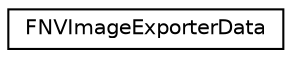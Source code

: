 digraph "Graphical Class Hierarchy"
{
  edge [fontname="Helvetica",fontsize="10",labelfontname="Helvetica",labelfontsize="10"];
  node [fontname="Helvetica",fontsize="10",shape=record];
  rankdir="LR";
  Node1 [label="FNVImageExporterData",height=0.2,width=0.4,color="black", fillcolor="white", style="filled",URL="$struct_f_n_v_image_exporter_data.html"];
}

